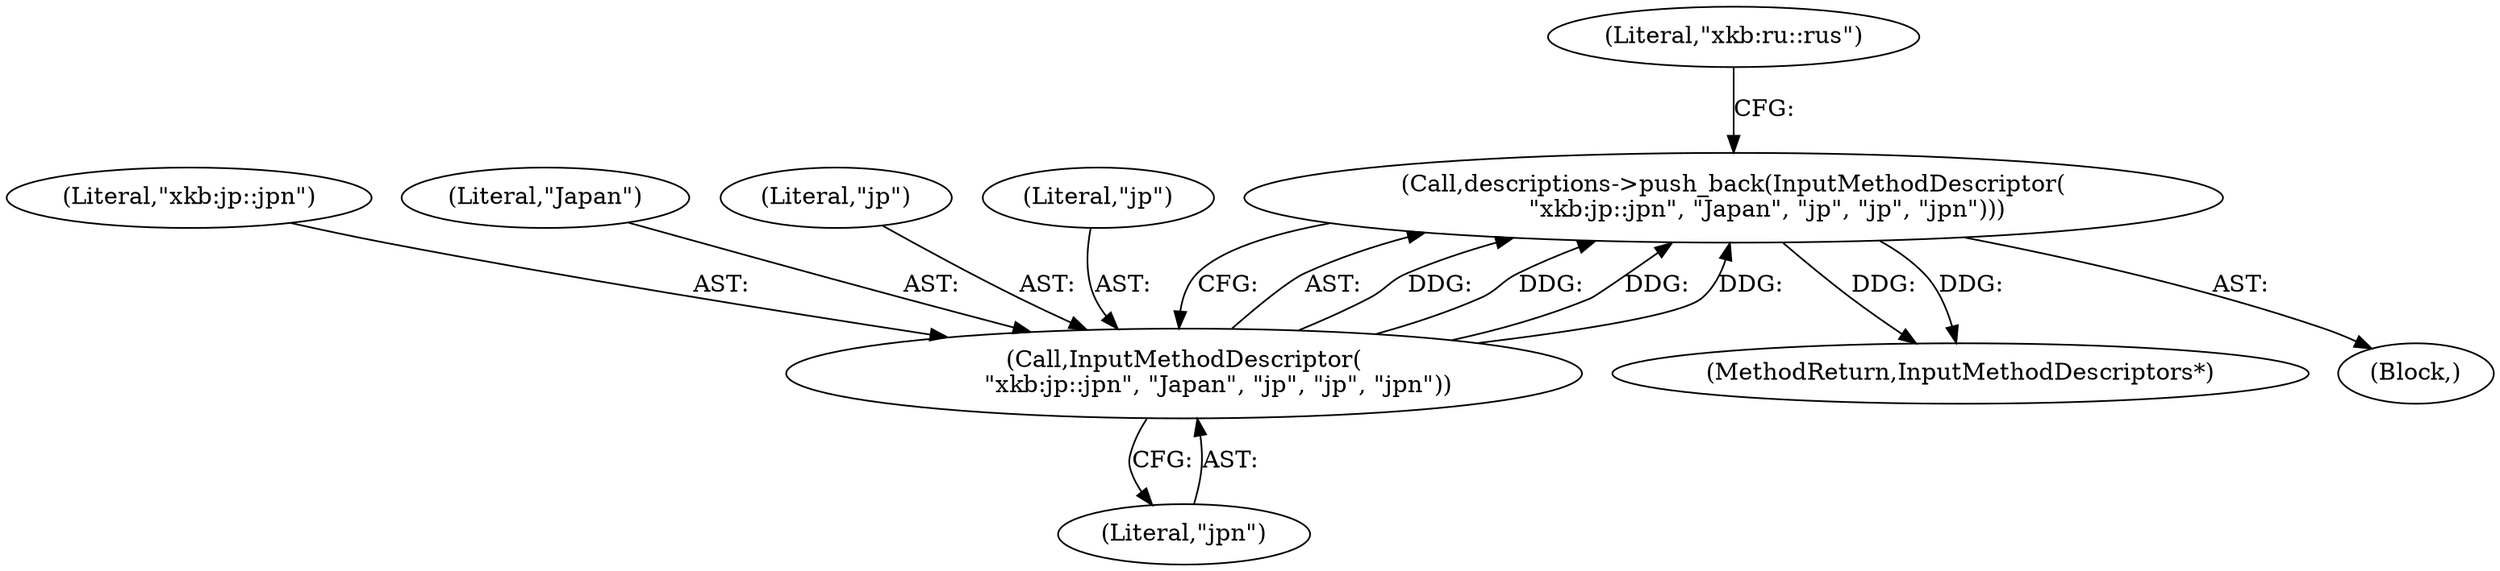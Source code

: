 digraph "1_Chrome_dc7b094a338c6c521f918f478e993f0f74bbea0d_12@del" {
"1000194" [label="(Call,descriptions->push_back(InputMethodDescriptor(\n         \"xkb:jp::jpn\", \"Japan\", \"jp\", \"jp\", \"jpn\")))"];
"1000195" [label="(Call,InputMethodDescriptor(\n         \"xkb:jp::jpn\", \"Japan\", \"jp\", \"jp\", \"jpn\"))"];
"1000203" [label="(Literal,\"xkb:ru::rus\")"];
"1000581" [label="(MethodReturn,InputMethodDescriptors*)"];
"1000200" [label="(Literal,\"jpn\")"];
"1000196" [label="(Literal,\"xkb:jp::jpn\")"];
"1000197" [label="(Literal,\"Japan\")"];
"1000199" [label="(Literal,\"jp\")"];
"1000195" [label="(Call,InputMethodDescriptor(\n         \"xkb:jp::jpn\", \"Japan\", \"jp\", \"jp\", \"jpn\"))"];
"1000198" [label="(Literal,\"jp\")"];
"1000194" [label="(Call,descriptions->push_back(InputMethodDescriptor(\n         \"xkb:jp::jpn\", \"Japan\", \"jp\", \"jp\", \"jpn\")))"];
"1000101" [label="(Block,)"];
"1000194" -> "1000101"  [label="AST: "];
"1000194" -> "1000195"  [label="CFG: "];
"1000195" -> "1000194"  [label="AST: "];
"1000203" -> "1000194"  [label="CFG: "];
"1000194" -> "1000581"  [label="DDG: "];
"1000194" -> "1000581"  [label="DDG: "];
"1000195" -> "1000194"  [label="DDG: "];
"1000195" -> "1000194"  [label="DDG: "];
"1000195" -> "1000194"  [label="DDG: "];
"1000195" -> "1000194"  [label="DDG: "];
"1000195" -> "1000200"  [label="CFG: "];
"1000196" -> "1000195"  [label="AST: "];
"1000197" -> "1000195"  [label="AST: "];
"1000198" -> "1000195"  [label="AST: "];
"1000199" -> "1000195"  [label="AST: "];
"1000200" -> "1000195"  [label="AST: "];
}
